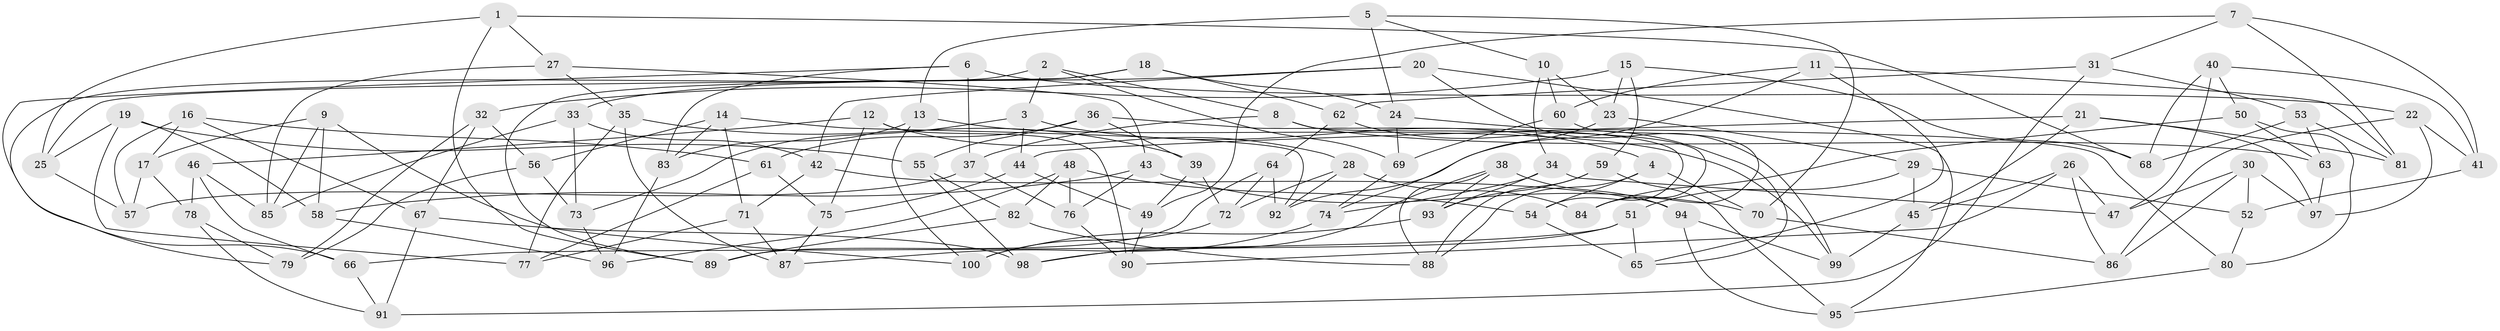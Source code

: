 // coarse degree distribution, {8: 0.1, 7: 0.1, 13: 0.1, 9: 0.1, 10: 0.06666666666666667, 6: 0.2, 5: 0.16666666666666666, 11: 0.03333333333333333, 4: 0.1, 3: 0.03333333333333333}
// Generated by graph-tools (version 1.1) at 2025/20/03/04/25 18:20:29]
// undirected, 100 vertices, 200 edges
graph export_dot {
graph [start="1"]
  node [color=gray90,style=filled];
  1;
  2;
  3;
  4;
  5;
  6;
  7;
  8;
  9;
  10;
  11;
  12;
  13;
  14;
  15;
  16;
  17;
  18;
  19;
  20;
  21;
  22;
  23;
  24;
  25;
  26;
  27;
  28;
  29;
  30;
  31;
  32;
  33;
  34;
  35;
  36;
  37;
  38;
  39;
  40;
  41;
  42;
  43;
  44;
  45;
  46;
  47;
  48;
  49;
  50;
  51;
  52;
  53;
  54;
  55;
  56;
  57;
  58;
  59;
  60;
  61;
  62;
  63;
  64;
  65;
  66;
  67;
  68;
  69;
  70;
  71;
  72;
  73;
  74;
  75;
  76;
  77;
  78;
  79;
  80;
  81;
  82;
  83;
  84;
  85;
  86;
  87;
  88;
  89;
  90;
  91;
  92;
  93;
  94;
  95;
  96;
  97;
  98;
  99;
  100;
  1 -- 68;
  1 -- 27;
  1 -- 25;
  1 -- 89;
  2 -- 8;
  2 -- 3;
  2 -- 69;
  2 -- 79;
  3 -- 73;
  3 -- 44;
  3 -- 4;
  4 -- 88;
  4 -- 54;
  4 -- 70;
  5 -- 24;
  5 -- 10;
  5 -- 13;
  5 -- 70;
  6 -- 37;
  6 -- 22;
  6 -- 66;
  6 -- 83;
  7 -- 41;
  7 -- 81;
  7 -- 31;
  7 -- 49;
  8 -- 37;
  8 -- 84;
  8 -- 63;
  9 -- 85;
  9 -- 58;
  9 -- 100;
  9 -- 17;
  10 -- 23;
  10 -- 34;
  10 -- 60;
  11 -- 65;
  11 -- 92;
  11 -- 81;
  11 -- 60;
  12 -- 90;
  12 -- 46;
  12 -- 75;
  12 -- 28;
  13 -- 100;
  13 -- 99;
  13 -- 83;
  14 -- 71;
  14 -- 56;
  14 -- 92;
  14 -- 83;
  15 -- 68;
  15 -- 32;
  15 -- 59;
  15 -- 23;
  16 -- 61;
  16 -- 17;
  16 -- 67;
  16 -- 57;
  17 -- 57;
  17 -- 78;
  18 -- 25;
  18 -- 24;
  18 -- 89;
  18 -- 62;
  19 -- 58;
  19 -- 77;
  19 -- 55;
  19 -- 25;
  20 -- 42;
  20 -- 95;
  20 -- 33;
  20 -- 99;
  21 -- 45;
  21 -- 44;
  21 -- 97;
  21 -- 81;
  22 -- 41;
  22 -- 97;
  22 -- 86;
  23 -- 29;
  23 -- 74;
  24 -- 69;
  24 -- 80;
  25 -- 57;
  26 -- 90;
  26 -- 86;
  26 -- 47;
  26 -- 45;
  27 -- 43;
  27 -- 85;
  27 -- 35;
  28 -- 84;
  28 -- 72;
  28 -- 92;
  29 -- 45;
  29 -- 52;
  29 -- 51;
  30 -- 52;
  30 -- 97;
  30 -- 86;
  30 -- 47;
  31 -- 53;
  31 -- 91;
  31 -- 62;
  32 -- 67;
  32 -- 79;
  32 -- 56;
  33 -- 73;
  33 -- 42;
  33 -- 85;
  34 -- 47;
  34 -- 93;
  34 -- 74;
  35 -- 77;
  35 -- 87;
  35 -- 39;
  36 -- 54;
  36 -- 61;
  36 -- 39;
  36 -- 55;
  37 -- 57;
  37 -- 76;
  38 -- 93;
  38 -- 88;
  38 -- 94;
  38 -- 98;
  39 -- 49;
  39 -- 72;
  40 -- 47;
  40 -- 68;
  40 -- 41;
  40 -- 50;
  41 -- 52;
  42 -- 71;
  42 -- 94;
  43 -- 76;
  43 -- 58;
  43 -- 70;
  44 -- 75;
  44 -- 49;
  45 -- 99;
  46 -- 66;
  46 -- 78;
  46 -- 85;
  48 -- 54;
  48 -- 96;
  48 -- 82;
  48 -- 76;
  49 -- 90;
  50 -- 63;
  50 -- 80;
  50 -- 84;
  51 -- 65;
  51 -- 98;
  51 -- 66;
  52 -- 80;
  53 -- 68;
  53 -- 63;
  53 -- 81;
  54 -- 65;
  55 -- 82;
  55 -- 98;
  56 -- 73;
  56 -- 79;
  58 -- 96;
  59 -- 93;
  59 -- 88;
  59 -- 95;
  60 -- 69;
  60 -- 84;
  61 -- 75;
  61 -- 77;
  62 -- 65;
  62 -- 64;
  63 -- 97;
  64 -- 92;
  64 -- 89;
  64 -- 72;
  66 -- 91;
  67 -- 91;
  67 -- 98;
  69 -- 74;
  70 -- 86;
  71 -- 87;
  71 -- 77;
  72 -- 100;
  73 -- 96;
  74 -- 87;
  75 -- 87;
  76 -- 90;
  78 -- 79;
  78 -- 91;
  80 -- 95;
  82 -- 89;
  82 -- 88;
  83 -- 96;
  93 -- 100;
  94 -- 99;
  94 -- 95;
}
